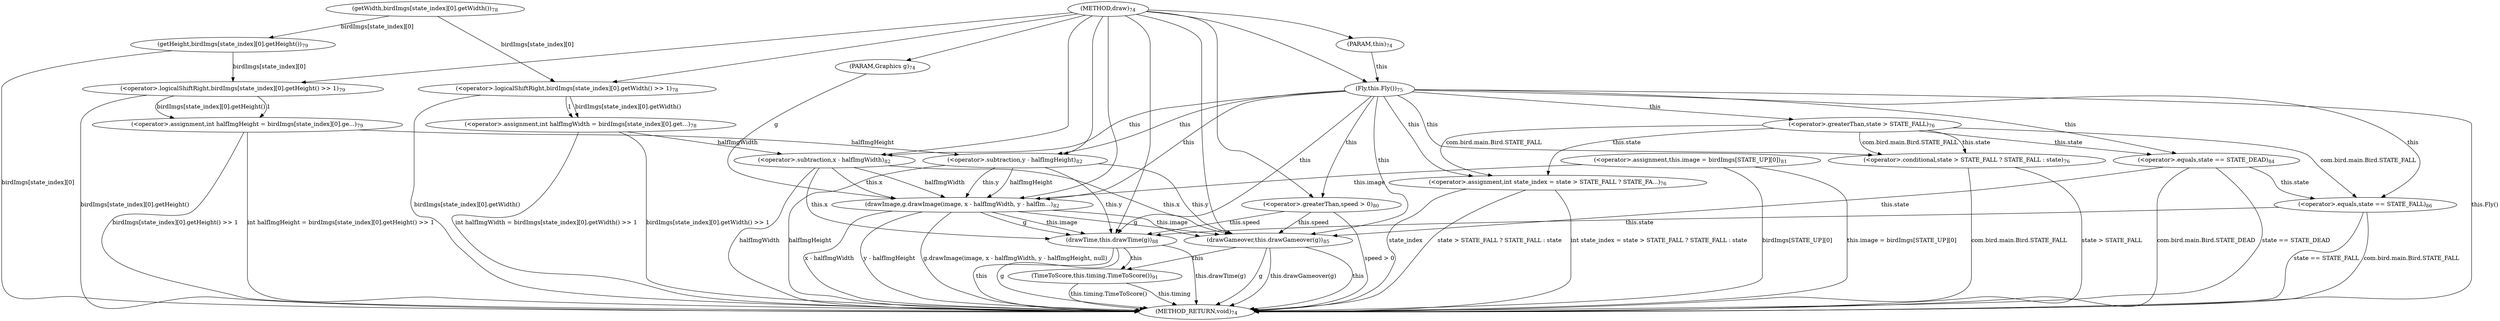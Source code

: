 digraph "draw" {  
"278" [label = <(METHOD,draw)<SUB>74</SUB>> ]
"391" [label = <(METHOD_RETURN,void)<SUB>74</SUB>> ]
"4" [label = <(PARAM,this)<SUB>74</SUB>> ]
"279" [label = <(PARAM,Graphics g)<SUB>74</SUB>> ]
"281" [label = <(Fly,this.Fly())<SUB>75</SUB>> ]
"283" [label = <(&lt;operator&gt;.assignment,int state_index = state &gt; STATE_FALL ? STATE_FA...)<SUB>76</SUB>> ]
"300" [label = <(&lt;operator&gt;.assignment,int halfImgWidth = birdImgs[state_index][0].get...)<SUB>78</SUB>> ]
"313" [label = <(&lt;operator&gt;.assignment,int halfImgHeight = birdImgs[state_index][0].ge...)<SUB>79</SUB>> ]
"344" [label = <(drawImage,g.drawImage(image, x - halfImgWidth, y - halfIm...)<SUB>82</SUB>> ]
"385" [label = <(TimeToScore,this.timing.TimeToScore())<SUB>91</SUB>> ]
"281" [label = <(Fly,this.Fly())<SUB>75</SUB>> ]
"283" [label = <(&lt;operator&gt;.assignment,int state_index = state &gt; STATE_FALL ? STATE_FA...)<SUB>76</SUB>> ]
"283" [label = <(&lt;operator&gt;.assignment,int state_index = state &gt; STATE_FALL ? STATE_FA...)<SUB>76</SUB>> ]
"300" [label = <(&lt;operator&gt;.assignment,int halfImgWidth = birdImgs[state_index][0].get...)<SUB>78</SUB>> ]
"300" [label = <(&lt;operator&gt;.assignment,int halfImgWidth = birdImgs[state_index][0].get...)<SUB>78</SUB>> ]
"313" [label = <(&lt;operator&gt;.assignment,int halfImgHeight = birdImgs[state_index][0].ge...)<SUB>79</SUB>> ]
"313" [label = <(&lt;operator&gt;.assignment,int halfImgHeight = birdImgs[state_index][0].ge...)<SUB>79</SUB>> ]
"326" [label = <(&lt;operator&gt;.greaterThan,speed &gt; 0)<SUB>80</SUB>> ]
"331" [label = <(&lt;operator&gt;.assignment,this.image = birdImgs[STATE_UP][0])<SUB>81</SUB>> ]
"344" [label = <(drawImage,g.drawImage(image, x - halfImgWidth, y - halfIm...)<SUB>82</SUB>> ]
"344" [label = <(drawImage,g.drawImage(image, x - halfImgWidth, y - halfIm...)<SUB>82</SUB>> ]
"344" [label = <(drawImage,g.drawImage(image, x - halfImgWidth, y - halfIm...)<SUB>82</SUB>> ]
"344" [label = <(drawImage,g.drawImage(image, x - halfImgWidth, y - halfIm...)<SUB>82</SUB>> ]
"344" [label = <(drawImage,g.drawImage(image, x - halfImgWidth, y - halfIm...)<SUB>82</SUB>> ]
"361" [label = <(&lt;operator&gt;.equals,state == STATE_DEAD)<SUB>84</SUB>> ]
"385" [label = <(TimeToScore,this.timing.TimeToScore())<SUB>91</SUB>> ]
"285" [label = <(&lt;operator&gt;.conditional,state &gt; STATE_FALL ? STATE_FALL : state)<SUB>76</SUB>> ]
"285" [label = <(&lt;operator&gt;.conditional,state &gt; STATE_FALL ? STATE_FALL : state)<SUB>76</SUB>> ]
"285" [label = <(&lt;operator&gt;.conditional,state &gt; STATE_FALL ? STATE_FALL : state)<SUB>76</SUB>> ]
"302" [label = <(&lt;operator&gt;.logicalShiftRight,birdImgs[state_index][0].getWidth() &gt;&gt; 1)<SUB>78</SUB>> ]
"302" [label = <(&lt;operator&gt;.logicalShiftRight,birdImgs[state_index][0].getWidth() &gt;&gt; 1)<SUB>78</SUB>> ]
"315" [label = <(&lt;operator&gt;.logicalShiftRight,birdImgs[state_index][0].getHeight() &gt;&gt; 1)<SUB>79</SUB>> ]
"315" [label = <(&lt;operator&gt;.logicalShiftRight,birdImgs[state_index][0].getHeight() &gt;&gt; 1)<SUB>79</SUB>> ]
"326" [label = <(&lt;operator&gt;.greaterThan,speed &gt; 0)<SUB>80</SUB>> ]
"326" [label = <(&lt;operator&gt;.greaterThan,speed &gt; 0)<SUB>80</SUB>> ]
"331" [label = <(&lt;operator&gt;.assignment,this.image = birdImgs[STATE_UP][0])<SUB>81</SUB>> ]
"331" [label = <(&lt;operator&gt;.assignment,this.image = birdImgs[STATE_UP][0])<SUB>81</SUB>> ]
"349" [label = <(&lt;operator&gt;.subtraction,x - halfImgWidth)<SUB>82</SUB>> ]
"349" [label = <(&lt;operator&gt;.subtraction,x - halfImgWidth)<SUB>82</SUB>> ]
"354" [label = <(&lt;operator&gt;.subtraction,y - halfImgHeight)<SUB>82</SUB>> ]
"354" [label = <(&lt;operator&gt;.subtraction,y - halfImgHeight)<SUB>82</SUB>> ]
"361" [label = <(&lt;operator&gt;.equals,state == STATE_DEAD)<SUB>84</SUB>> ]
"361" [label = <(&lt;operator&gt;.equals,state == STATE_DEAD)<SUB>84</SUB>> ]
"369" [label = <(drawGameover,this.drawGameover(g))<SUB>85</SUB>> ]
"286" [label = <(&lt;operator&gt;.greaterThan,state &gt; STATE_FALL)<SUB>76</SUB>> ]
"286" [label = <(&lt;operator&gt;.greaterThan,state &gt; STATE_FALL)<SUB>76</SUB>> ]
"303" [label = <(getWidth,birdImgs[state_index][0].getWidth())<SUB>78</SUB>> ]
"316" [label = <(getHeight,birdImgs[state_index][0].getHeight())<SUB>79</SUB>> ]
"369" [label = <(drawGameover,this.drawGameover(g))<SUB>85</SUB>> ]
"369" [label = <(drawGameover,this.drawGameover(g))<SUB>85</SUB>> ]
"373" [label = <(&lt;operator&gt;.equals,state == STATE_FALL)<SUB>86</SUB>> ]
"373" [label = <(&lt;operator&gt;.equals,state == STATE_FALL)<SUB>86</SUB>> ]
"373" [label = <(&lt;operator&gt;.equals,state == STATE_FALL)<SUB>86</SUB>> ]
"383" [label = <(drawTime,this.drawTime(g))<SUB>88</SUB>> ]
"383" [label = <(drawTime,this.drawTime(g))<SUB>88</SUB>> ]
"383" [label = <(drawTime,this.drawTime(g))<SUB>88</SUB>> ]
  "281" -> "391"  [ label = "this.Fly()"] 
  "283" -> "391"  [ label = "state_index"] 
  "285" -> "391"  [ label = "state &gt; STATE_FALL"] 
  "285" -> "391"  [ label = "com.bird.main.Bird.STATE_FALL"] 
  "283" -> "391"  [ label = "state &gt; STATE_FALL ? STATE_FALL : state"] 
  "283" -> "391"  [ label = "int state_index = state &gt; STATE_FALL ? STATE_FALL : state"] 
  "302" -> "391"  [ label = "birdImgs[state_index][0].getWidth()"] 
  "300" -> "391"  [ label = "birdImgs[state_index][0].getWidth() &gt;&gt; 1"] 
  "300" -> "391"  [ label = "int halfImgWidth = birdImgs[state_index][0].getWidth() &gt;&gt; 1"] 
  "316" -> "391"  [ label = "birdImgs[state_index][0]"] 
  "315" -> "391"  [ label = "birdImgs[state_index][0].getHeight()"] 
  "313" -> "391"  [ label = "birdImgs[state_index][0].getHeight() &gt;&gt; 1"] 
  "313" -> "391"  [ label = "int halfImgHeight = birdImgs[state_index][0].getHeight() &gt;&gt; 1"] 
  "326" -> "391"  [ label = "speed &gt; 0"] 
  "331" -> "391"  [ label = "birdImgs[STATE_UP][0]"] 
  "331" -> "391"  [ label = "this.image = birdImgs[STATE_UP][0]"] 
  "349" -> "391"  [ label = "halfImgWidth"] 
  "344" -> "391"  [ label = "x - halfImgWidth"] 
  "354" -> "391"  [ label = "halfImgHeight"] 
  "344" -> "391"  [ label = "y - halfImgHeight"] 
  "344" -> "391"  [ label = "g.drawImage(image, x - halfImgWidth, y - halfImgHeight, null)"] 
  "361" -> "391"  [ label = "com.bird.main.Bird.STATE_DEAD"] 
  "361" -> "391"  [ label = "state == STATE_DEAD"] 
  "373" -> "391"  [ label = "com.bird.main.Bird.STATE_FALL"] 
  "373" -> "391"  [ label = "state == STATE_FALL"] 
  "383" -> "391"  [ label = "this"] 
  "383" -> "391"  [ label = "g"] 
  "383" -> "391"  [ label = "this.drawTime(g)"] 
  "369" -> "391"  [ label = "this"] 
  "369" -> "391"  [ label = "g"] 
  "369" -> "391"  [ label = "this.drawGameover(g)"] 
  "385" -> "391"  [ label = "this.timing"] 
  "385" -> "391"  [ label = "this.timing.TimeToScore()"] 
  "278" -> "4" 
  "278" -> "279" 
  "286" -> "283"  [ label = "com.bird.main.Bird.STATE_FALL"] 
  "281" -> "283"  [ label = "this"] 
  "286" -> "283"  [ label = "this.state"] 
  "302" -> "300"  [ label = "birdImgs[state_index][0].getWidth()"] 
  "302" -> "300"  [ label = "1"] 
  "315" -> "313"  [ label = "birdImgs[state_index][0].getHeight()"] 
  "315" -> "313"  [ label = "1"] 
  "4" -> "281"  [ label = "this"] 
  "278" -> "281" 
  "279" -> "344"  [ label = "g"] 
  "278" -> "344" 
  "281" -> "344"  [ label = "this"] 
  "331" -> "344"  [ label = "this.image"] 
  "349" -> "344"  [ label = "this.x"] 
  "349" -> "344"  [ label = "halfImgWidth"] 
  "354" -> "344"  [ label = "this.y"] 
  "354" -> "344"  [ label = "halfImgHeight"] 
  "383" -> "385"  [ label = "this"] 
  "369" -> "385"  [ label = "this"] 
  "286" -> "285"  [ label = "com.bird.main.Bird.STATE_FALL"] 
  "281" -> "285"  [ label = "this"] 
  "286" -> "285"  [ label = "this.state"] 
  "303" -> "302"  [ label = "birdImgs[state_index][0]"] 
  "278" -> "302" 
  "316" -> "315"  [ label = "birdImgs[state_index][0]"] 
  "278" -> "315" 
  "281" -> "326"  [ label = "this"] 
  "278" -> "326" 
  "281" -> "349"  [ label = "this"] 
  "300" -> "349"  [ label = "halfImgWidth"] 
  "278" -> "349" 
  "281" -> "354"  [ label = "this"] 
  "313" -> "354"  [ label = "halfImgHeight"] 
  "278" -> "354" 
  "281" -> "361"  [ label = "this"] 
  "286" -> "361"  [ label = "this.state"] 
  "281" -> "286"  [ label = "this"] 
  "303" -> "316"  [ label = "birdImgs[state_index][0]"] 
  "281" -> "369"  [ label = "this"] 
  "326" -> "369"  [ label = "this.speed"] 
  "344" -> "369"  [ label = "this.image"] 
  "349" -> "369"  [ label = "this.x"] 
  "354" -> "369"  [ label = "this.y"] 
  "361" -> "369"  [ label = "this.state"] 
  "278" -> "369" 
  "344" -> "369"  [ label = "g"] 
  "281" -> "373"  [ label = "this"] 
  "361" -> "373"  [ label = "this.state"] 
  "286" -> "373"  [ label = "com.bird.main.Bird.STATE_FALL"] 
  "281" -> "383"  [ label = "this"] 
  "326" -> "383"  [ label = "this.speed"] 
  "344" -> "383"  [ label = "this.image"] 
  "349" -> "383"  [ label = "this.x"] 
  "354" -> "383"  [ label = "this.y"] 
  "373" -> "383"  [ label = "this.state"] 
  "278" -> "383" 
  "344" -> "383"  [ label = "g"] 
}
